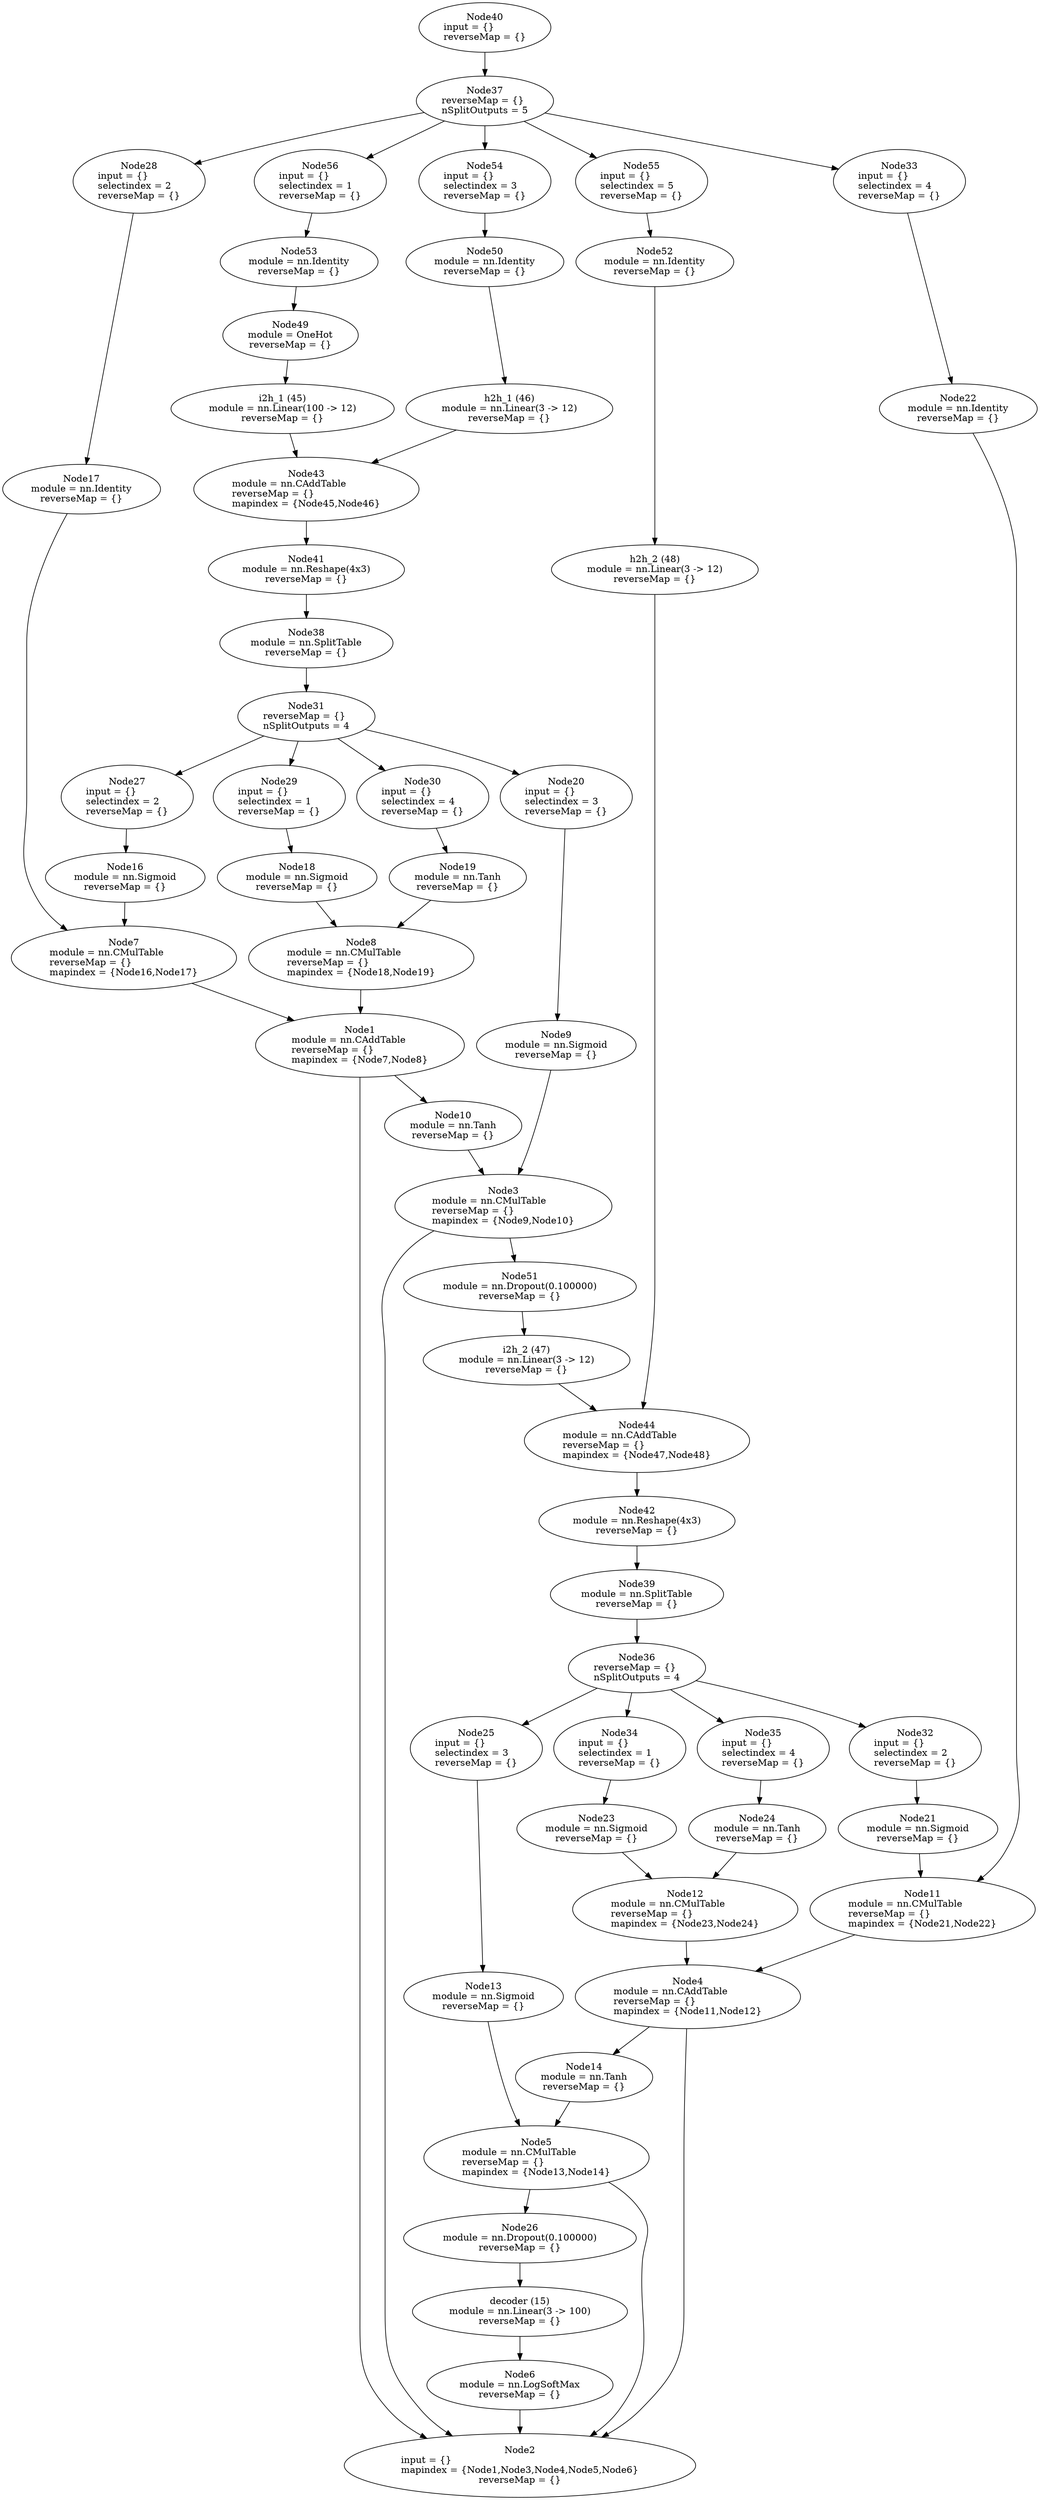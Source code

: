 digraph G {
	graph [bb="0,0,1312,3808"];
	node [label="\N",
		shape=oval
	];
	n1	 [height=1.3356,
		label="Node1\nmodule = nn.CAddTable\lreverseMap = {}\lmapindex = {Node7,Node8}",
		pos="468,2204",
		tooltip="[./model/LSTM.lua]:43_",
		width=3.4507];
	n2	 [height=1.3356,
		label="Node2\ninput = {}\lmapindex = {Node1,Node3,Node4,Node5,Node6}\lreverseMap = {}",
		pos="669,48",
		tooltip="[[C]]:-1_",
		width=5.7861];
	n1 -> n2	 [pos="e,557.56,88.732 466.76,2155.7 465.58,2106.9 464,2028.7 464,1961 464,1961 464,1961 464,281 464,212.43 460.7,185.16 504,132 516.24,\
116.97 531.91,104.41 548.69,93.987"];
	n10	 [height=1.041,
		label="Node10\nmodule = nn.Tanh\lreverseMap = {}",
		pos="582,2082",
		tooltip="[./model/LSTM.lua]:48_",
		width=2.3354];
	n1 -> n10	 [pos="e,549.67,2117 510.13,2158.7 520.74,2147.5 532.1,2135.5 542.58,2124.5"];
	n3	 [height=1.3356,
		label="Node3\nmodule = nn.CMulTable\lreverseMap = {}\lmapindex = {Node9,Node10}",
		pos="645,1960",
		tooltip="[./model/LSTM.lua]:48_",
		width=3.5652];
	n3 -> n2	 [pos="e,587.34,92.344 567.15,1921.6 549.32,1909.4 532.31,1894.3 521,1876 485.89,1819.2 502,1793.8 502,1727 502,1727 502,1727 502,281 502,\
211.95 505.2,187.71 546,132 555.12,119.55 566.7,108.39 579.09,98.588"];
	n51	 [height=1.041,
		label="Node51\nmodule = nn.Dropout(0.100000)\lreverseMap = {}",
		pos="669,1838",
		tooltip="[./model/LSTM.lua]:26_",
		width=3.8416];
	n3 -> n51	 [pos="e,661.69,1875.6 654.42,1911.9 656.15,1903.2 657.97,1894.2 659.7,1885.5"];
	n4	 [height=1.3356,
		label="Node4\nmodule = nn.CAddTable\lreverseMap = {}\lmapindex = {Node11,Node12}",
		pos="876,760",
		tooltip="[./model/LSTM.lua]:43_",
		width=3.7034];
	n4 -> n2	 [pos="e,768.71,90.468 875.69,711.7 875.4,662.92 875,584.64 875,517 875,517 875,517 875,281 875,210.41 866.06,185.49 820,132 808.06,118.13 \
793.2,106.15 777.51,95.953"];
	n14	 [height=1.041,
		label="Node14\nmodule = nn.Tanh\lreverseMap = {}",
		pos="752,638",
		tooltip="[./model/LSTM.lua]:48_",
		width=2.3354];
	n4 -> n14	 [pos="e,786.39,672.28 830.18,714.66 818.29,703.16 805.56,690.83 793.89,679.54"];
	n5	 [height=1.3356,
		label="Node5\nmodule = nn.CMulTable\lreverseMap = {}\lmapindex = {Node13,Node14}",
		pos="690,516",
		tooltip="[./model/LSTM.lua]:48_",
		width=3.7034];
	n5 -> n2	 [pos="e,753.08,92.144 772.03,477.86 789.63,465.85 805.94,450.68 816,432 832.02,402.26 817.5,389.74 816,356 811.54,255.93 843.64,217.23 \
791,132 783.23,119.43 772.77,108.31 761.23,98.62"];
	n26	 [height=1.041,
		label="Node26\nmodule = nn.Dropout(0.100000)\lreverseMap = {}",
		pos="669,394",
		tooltip="[./model/LSTM.lua]:56_",
		width=3.8416];
	n5 -> n26	 [pos="e,675.4,431.56 681.76,467.92 680.24,459.23 678.65,450.17 677.14,441.5"];
	n6	 [height=1.041,
		label="Node6\nmodule = nn.LogSoftMax\lreverseMap = {}",
		pos="669,170",
		tooltip="[./model/LSTM.lua]:58_",
		width=3.1506];
	n6 -> n2	 [pos="e,669,96.503 669,132.34 669,124.22 669,115.42 669,106.68"];
	n7	 [height=1.3356,
		label="Node7\nmodule = nn.CMulTable\lreverseMap = {}\lmapindex = {Node16,Node17}",
		pos="185,2336",
		tooltip="[./model/LSTM.lua]:44_",
		width=3.7034];
	n7 -> n1	 [pos="e,388.85,2241.4 266.1,2297.7 301.63,2281.4 343.42,2262.2 379.74,2245.5"];
	n8	 [height=1.3356,
		label="Node8\nmodule = nn.CMulTable\lreverseMap = {}\lmapindex = {Node18,Node19}",
		pos="470,2336",
		tooltip="[./model/LSTM.lua]:45_",
		width=3.7034];
	n8 -> n1	 [pos="e,468.73,2252.5 469.27,2287.7 469.15,2279.5 469.02,2271 468.89,2262.6"];
	n9	 [height=1.041,
		label="Node9\nmodule = nn.Sigmoid\lreverseMap = {}",
		pos="709,2204",
		tooltip="[./model/LSTM.lua]:39_",
		width=2.6788];
	n9 -> n3	 [pos="e,663.1,2007.6 702.63,2166.3 696.64,2133.9 686.84,2085.4 675,2044 672.49,2035.2 669.53,2026.1 666.46,2017.1"];
	n10 -> n3	 [pos="e,620.62,2007.4 600.73,2045.3 605.51,2036.2 610.76,2026.2 615.92,2016.4"];
	n11	 [height=1.3356,
		label="Node11\nmodule = nn.CMulTable\lreverseMap = {}\lmapindex = {Node21,Node22}",
		pos="1158,892",
		tooltip="[./model/LSTM.lua]:44_",
		width=3.7034];
	n11 -> n4	 [pos="e,956.82,798.26 1077.2,853.75 1042.5,837.77 1001.9,819.04 966.25,802.6"];
	n12	 [height=1.3356,
		label="Node12\nmodule = nn.CMulTable\lreverseMap = {}\lmapindex = {Node23,Node24}",
		pos="873,892",
		tooltip="[./model/LSTM.lua]:45_",
		width=3.7034];
	n12 -> n4	 [pos="e,874.9,808.48 874.09,843.7 874.28,835.54 874.48,826.99 874.67,818.6"];
	n13	 [height=1.041,
		label="Node13\nmodule = nn.Sigmoid\lreverseMap = {}",
		pos="627,760",
		tooltip="[./model/LSTM.lua]:39_",
		width=2.6788];
	n13 -> n5	 [pos="e,670.98,563.97 632.68,722.29 638.11,689.81 647.21,641.29 659,600 661.48,591.31 664.45,582.24 667.57,573.42"];
	n14 -> n5	 [pos="e,714,563.45 733.57,601.32 728.87,592.22 723.7,582.23 718.62,572.4"];
	n15	 [height=1.041,
		label="decoder (15)\nmodule = nn.Linear(3 -> 100)\lreverseMap = {}",
		pos="669,282",
		tooltip="[./model/LSTM.lua]:57_",
		width=3.5652];
	n15 -> n6	 [pos="e,669,207.84 669,244.37 669,235.93 669,226.83 669,218.01"];
	n16	 [height=1.041,
		label="Node16\nmodule = nn.Sigmoid\lreverseMap = {}",
		pos="197,2458",
		tooltip="[./model/LSTM.lua]:38_",
		width=2.6788];
	n16 -> n7	 [pos="e,189.71,2384.1 193.33,2420.3 192.5,2412 191.6,2403 190.71,2394.1"];
	n17	 [height=1.041,
		label="Node17\nmodule = nn.Identity\lreverseMap = {}",
		pos="94,3048",
		tooltip="[./model/LSTM.lua]:10_",
		width=2.6117];
	n17 -> n7	 [pos="e,124.28,2378.9 88.392,3010.5 81.873,2964.9 72,2884.4 72,2815 72,2815 72,2815 72,2579 72,2507.8 57.934,2483 91,2420 97.512,2407.6 \
106.69,2396.2 116.79,2386"];
	n18	 [height=1.041,
		label="Node18\nmodule = nn.Sigmoid\lreverseMap = {}",
		pos="409,2458",
		tooltip="[./model/LSTM.lua]:37_",
		width=2.6788];
	n18 -> n8	 [pos="e,446.28,2383.7 427.3,2421 431.82,2412.1 436.77,2402.4 441.65,2392.8"];
	n19	 [height=1.041,
		label="Node19\nmodule = nn.Tanh\lreverseMap = {}",
		pos="608,2458",
		tooltip="[./model/LSTM.lua]:41_",
		width=2.3354];
	n19 -> n8	 [pos="e,520.35,2380.8 570.29,2424.2 557.3,2412.9 542.42,2400 528.18,2387.6"];
	n20	 [height=1.3356,
		label="Node20\ninput = {}\lselectindex = 3\lreverseMap = {}",
		pos="727,2580",
		tooltip="[./model/LSTM.lua]:35_-3",
		width=2.1497];
	n20 -> n9	 [pos="e,710.76,2241.6 724.72,2531.6 721.25,2459.6 714.7,2323.3 711.25,2251.7"];
	n21	 [height=1.041,
		label="Node21\nmodule = nn.Sigmoid\lreverseMap = {}",
		pos="1155,1014",
		tooltip="[./model/LSTM.lua]:38_",
		width=2.6788];
	n21 -> n11	 [pos="e,1156.8,940.5 1155.9,976.34 1156.1,968.22 1156.3,959.42 1156.6,950.68"];
	n22	 [height=1.041,
		label="Node22\nmodule = nn.Identity\lreverseMap = {}",
		pos="1218,3170",
		tooltip="[./model/LSTM.lua]:10_",
		width=2.6117];
	n22 -> n11	 [pos="e,1223.5,933.88 1233.3,3132.8 1251.7,3086.2 1280,3002 1280,2927 1280,2927 1280,2927 1280,1135 1280,1063.8 1294.5,1038.3 1260,976 \
1252.7,962.82 1242.4,950.91 1231.1,940.5"];
	n23	 [height=1.041,
		label="Node23\nmodule = nn.Sigmoid\lreverseMap = {}",
		pos="757,1014",
		tooltip="[./model/LSTM.lua]:37_",
		width=2.6788];
	n23 -> n12	 [pos="e,829.79,937.7 790.24,978.61 800.35,968.16 811.69,956.43 822.65,945.08"];
	n24	 [height=1.041,
		label="Node24\nmodule = nn.Tanh\lreverseMap = {}",
		pos="956,1014",
		tooltip="[./model/LSTM.lua]:41_",
		width=2.3354];
	n24 -> n12	 [pos="e,904.83,939.02 931.77,977.97 925.12,968.36 917.76,957.71 910.56,947.3"];
	n25	 [height=1.3356,
		label="Node25\ninput = {}\lselectindex = 3\lreverseMap = {}",
		pos="617,1136",
		tooltip="[./model/LSTM.lua]:35_-3",
		width=2.1497];
	n25 -> n13	 [pos="e,626.02,797.62 618.27,1087.6 620.19,1015.6 623.84,879.34 625.75,807.7"];
	n26 -> n15	 [pos="e,669,319.84 669,356.37 669,347.93 669,338.83 669,330.01"];
	n27	 [height=1.3356,
		label="Node27\ninput = {}\lselectindex = 2\lreverseMap = {}",
		pos="201,2580",
		tooltip="[./model/LSTM.lua]:35_-2",
		width=2.1497];
	n27 -> n16	 [pos="e,198.22,2495.6 199.43,2531.9 199.14,2523.3 198.85,2514.4 198.56,2505.8"];
	n28	 [height=1.3356,
		label="Node28\ninput = {}\lselectindex = 2\lreverseMap = {}",
		pos="190,3536",
		tooltip="[[C]]:-1_-2",
		width=2.1497];
	n28 -> n17	 [pos="e,101.22,3085.5 180.71,3488 162.32,3394.9 121.48,3188.1 103.18,3095.5"];
	n29	 [height=1.3356,
		label="Node29\ninput = {}\lselectindex = 1\lreverseMap = {}",
		pos="379,2580",
		tooltip="[./model/LSTM.lua]:35_-1",
		width=2.1497];
	n29 -> n18	 [pos="e,399.9,2495.4 390.68,2532.3 392.91,2523.4 395.23,2514.1 397.45,2505.2"];
	n30	 [height=1.3356,
		label="Node30\ninput = {}\lselectindex = 4\lreverseMap = {}",
		pos="553,2580",
		tooltip="[./model/LSTM.lua]:35_-4",
		width=2.1497];
	n30 -> n19	 [pos="e,591.46,2495.1 573.79,2533.6 578.17,2524.1 582.8,2514 587.18,2504.4"];
	n31	 [height=1.041,
		label="Node31\nreverseMap = {}\lnSplitOutputs = 4",
		pos="470,2702",
		tooltip="[./model/LSTM.lua]:35_ split at [./model/LSTM.lua]:35-mnode",
		width=2.2307];
	n31 -> n20	 [pos="e,669.6,2612.5 529.59,2676.7 562.2,2663 603.16,2645.3 639,2628 646.02,2624.6 653.29,2621 660.51,2617.3"];
	n31 -> n27	 [pos="e,259.37,2612.1 408.88,2677.5 374.27,2663.8 330.35,2645.7 292,2628 284.34,2624.5 276.4,2620.6 268.54,2616.7"];
	n31 -> n29	 [pos="e,411.4,2623.7 443.68,2666.3 435.49,2655.5 426.29,2643.4 417.45,2631.7"];
	n31 -> n30	 [pos="e,522.99,2624.4 494.23,2666 501.4,2655.6 509.4,2644 517.14,2632.8"];
	n32	 [height=1.3356,
		label="Node32\ninput = {}\lselectindex = 2\lreverseMap = {}",
		pos="1139,1136",
		tooltip="[./model/LSTM.lua]:35_-2",
		width=2.1497];
	n32 -> n21	 [pos="e,1150.1,1051.6 1145.3,1087.9 1146.4,1079.2 1147.6,1070.2 1148.8,1061.5"];
	n33	 [height=1.3356,
		label="Node33\ninput = {}\lselectindex = 4\lreverseMap = {}",
		pos="1069,3292",
		tooltip="[[C]]:-1_-4",
		width=2.1497];
	n33 -> n22	 [pos="e,1177,3204 1115.7,3253.4 1132.6,3239.8 1151.7,3224.4 1168.8,3210.7"];
	n34	 [height=1.3356,
		label="Node34\ninput = {}\lselectindex = 1\lreverseMap = {}",
		pos="791,1136",
		tooltip="[./model/LSTM.lua]:35_-1",
		width=2.1497];
	n34 -> n23	 [pos="e,767.37,1051.6 777.85,1088.6 775.33,1079.7 772.68,1070.4 770.16,1061.4"];
	n35	 [height=1.3356,
		label="Node35\ninput = {}\lselectindex = 4\lreverseMap = {}",
		pos="965,1136",
		tooltip="[./model/LSTM.lua]:35_-4",
		width=2.1497];
	n35 -> n24	 [pos="e,958.74,1051.6 961.47,1087.9 960.82,1079.3 960.15,1070.4 959.51,1061.8"];
	n36	 [height=1.041,
		label="Node36\nreverseMap = {}\lnSplitOutputs = 4",
		pos="818,1258",
		tooltip="[./model/LSTM.lua]:35_ split at [./model/LSTM.lua]:35-mnode",
		width=2.2307];
	n36 -> n25	 [pos="e,672.31,1170 769.34,1228 742.81,1212.1 709.64,1192.3 681.03,1175.2"];
	n36 -> n32	 [pos="e,1082.5,1169.2 887.26,1239 934.25,1225.9 997.35,1206.5 1051,1184 1058.3,1180.9 1065.8,1177.5 1073.2,1173.8"];
	n36 -> n34	 [pos="e,801.54,1183.9 809.83,1220.7 807.91,1212.2 805.83,1202.9 803.76,1193.7"];
	n36 -> n35	 [pos="e,918.75,1174.8 857.01,1225.2 873.46,1211.7 892.89,1195.9 910.7,1181.3"];
	n37	 [height=1.041,
		label="Node37\nreverseMap = {}\lnSplitOutputs = 5",
		pos="630,3658",
		tooltip="[[C]]:-1_ split at [...haozhang/torch/install/share/lua/5.1/nngraph/gmodule.lua]:96-mnode",
		width=2.2307];
	n37 -> n28	 [pos="e,259.12,3558 559.96,3639.5 503.01,3625.1 420.64,3603.9 349,3584 322.81,3576.7 294.3,3568.4 268.76,3560.8"];
	n37 -> n33	 [pos="e,1055.7,3339.5 709.56,3652.5 769.03,3645.4 849.49,3627.8 906,3584 983.71,3523.8 1030,3415.4 1052.4,3349.3"];
	n54	 [height=1.3356,
		label="Node54\ninput = {}\lselectindex = 3\lreverseMap = {}",
		pos="630,3536",
		tooltip="[[C]]:-1_-3",
		width=2.1497];
	n37 -> n54	 [pos="e,630,3584.5 630,3620.3 630,3612.2 630,3603.4 630,3594.7"];
	n55	 [height=1.3356,
		label="Node55\ninput = {}\lselectindex = 5\lreverseMap = {}",
		pos="820,3536",
		tooltip="[[C]]:-1_-5",
		width=2.1497];
	n37 -> n55	 [pos="e,766.53,3570.8 676.97,3627.3 701.35,3611.9 731.47,3592.9 757.77,3576.3"];
	n56	 [height=1.3356,
		label="Node56\ninput = {}\lselectindex = 1\lreverseMap = {}",
		pos="436,3536",
		tooltip="[[C]]:-1_-1",
		width=2.1497];
	n37 -> n56	 [pos="e,490.17,3570.5 582.54,3627.6 557.34,3612.1 526.03,3592.7 498.84,3575.9"];
	n38	 [height=1.041,
		label="Node38\nmodule = nn.SplitTable\lreverseMap = {}",
		pos="470,2814",
		tooltip="[./model/LSTM.lua]:35_",
		width=2.8742];
	n38 -> n31	 [pos="e,470,2739.8 470,2776.4 470,2767.9 470,2758.8 470,2750"];
	n39	 [height=1.041,
		label="Node39\nmodule = nn.SplitTable\lreverseMap = {}",
		pos="818,1370",
		tooltip="[./model/LSTM.lua]:35_",
		width=2.8742];
	n39 -> n36	 [pos="e,818,1295.8 818,1332.4 818,1323.9 818,1314.8 818,1306"];
	n40	 [height=1.041,
		label="Node40\ninput = {}\lreverseMap = {}",
		pos="630,3770",
		tooltip="[[C]]:-1_",
		width=2.1497];
	n40 -> n37	 [pos="e,630,3695.8 630,3732.4 630,3723.9 630,3714.8 630,3706"];
	n41	 [height=1.041,
		label="Node41\nmodule = nn.Reshape(4x3)\lreverseMap = {}",
		pos="470,2926",
		tooltip="[./model/LSTM.lua]:34_",
		width=3.2553];
	n41 -> n38	 [pos="e,470,2851.8 470,2888.4 470,2879.9 470,2870.8 470,2862"];
	n42	 [height=1.041,
		label="Node42\nmodule = nn.Reshape(4x3)\lreverseMap = {}",
		pos="818,1482",
		tooltip="[./model/LSTM.lua]:34_",
		width=3.2553];
	n42 -> n39	 [pos="e,818,1407.8 818,1444.4 818,1435.9 818,1426.8 818,1418"];
	n43	 [height=1.3356,
		label="Node43\nmodule = nn.CAddTable\lreverseMap = {}\lmapindex = {Node45,Node46}",
		pos="470,3048",
		tooltip="[./model/LSTM.lua]:32_",
		width=3.7034];
	n43 -> n41	 [pos="e,470,2963.7 470,2999.6 470,2991.1 470,2982.3 470,2973.8"];
	n44	 [height=1.3356,
		label="Node44\nmodule = nn.CAddTable\lreverseMap = {}\lmapindex = {Node47,Node48}",
		pos="818,1604",
		tooltip="[./model/LSTM.lua]:32_",
		width=3.7034];
	n44 -> n42	 [pos="e,818,1519.7 818,1555.6 818,1547.1 818,1538.3 818,1529.8"];
	n45	 [height=1.041,
		label="i2h_1 (45)\nmodule = nn.Linear(100 -> 12)\lreverseMap = {}",
		pos="386,3170",
		tooltip="[./model/LSTM.lua]:30_",
		width=3.7034];
	n45 -> n43	 [pos="e,437.95,3094.8 411.2,3133 417.77,3123.6 425,3113.3 432.07,3103.2"];
	n46	 [height=1.041,
		label="h2h_1 (46)\nmodule = nn.Linear(3 -> 12)\lreverseMap = {}",
		pos="662,3170",
		tooltip="[./model/LSTM.lua]:31_",
		width=3.4507];
	n46 -> n43	 [pos="e,535.63,3090 609.28,3136.1 589.19,3123.5 565.9,3108.9 544.18,3095.4"];
	n47	 [height=1.041,
		label="i2h_2 (47)\nmodule = nn.Linear(3 -> 12)\lreverseMap = {}",
		pos="676,1726",
		tooltip="[./model/LSTM.lua]:30_",
		width=3.4507];
	n47 -> n44	 [pos="e,766.66,1648.4 717.07,1690.3 730.13,1679.3 744.85,1666.8 758.92,1654.9"];
	n48	 [height=1.041,
		label="h2h_2 (48)\nmodule = nn.Linear(3 -> 12)\lreverseMap = {}",
		pos="836,2926",
		tooltip="[./model/LSTM.lua]:31_",
		width=3.4507];
	n48 -> n44	 [pos="e,823.84,1652.5 836,2888.5 836,2844.5 836,2768.3 836,2703 836,2703 836,2703 836,1837 836,1777.3 830.01,1709.3 824.94,1662.4"];
	n49	 [height=1.041,
		label="Node49\nmodule = OneHot\lreverseMap = {}",
		pos="405,3292",
		tooltip="[./model/LSTM.lua]:22_",
		width=2.2781];
	n49 -> n45	 [pos="e,391.83,3207.8 399.2,3254.3 397.37,3242.8 395.33,3229.9 393.41,3217.8"];
	n50	 [height=1.041,
		label="Node50\nmodule = nn.Identity\lreverseMap = {}",
		pos="630,3414",
		tooltip="[./model/LSTM.lua]:11_",
		width=2.6117];
	n50 -> n46	 [pos="e,657.14,3207.8 634.83,3376.5 640.43,3334.2 649.67,3264.2 655.8,3217.9"];
	n51 -> n47	 [pos="e,673.66,1763.8 671.33,1800.4 671.87,1791.9 672.45,1782.8 673.01,1774"];
	n52	 [height=1.041,
		label="Node52\nmodule = nn.Identity\lreverseMap = {}",
		pos="836,3414",
		tooltip="[./model/LSTM.lua]:11_",
		width=2.6117];
	n52 -> n48	 [pos="e,836,2963.6 836,3376.5 836,3289.5 836,3070.1 836,2973.7"];
	n53	 [height=1.041,
		label="Node53\nmodule = nn.Identity\lreverseMap = {}",
		pos="415,3414",
		tooltip="[./model/LSTM.lua]:8_",
		width=2.6117];
	n53 -> n49	 [pos="e,408.07,3329.8 411.95,3376.3 410.99,3364.9 409.93,3352.2 408.93,3340.2"];
	n54 -> n50	 [pos="e,630,3451.7 630,3487.6 630,3479.1 630,3470.3 630,3461.8"];
	n55 -> n52	 [pos="e,831.13,3451.6 826.28,3487.9 827.44,3479.2 828.64,3470.2 829.8,3461.5"];
	n56 -> n53	 [pos="e,421.4,3451.6 427.76,3487.9 426.24,3479.2 424.65,3470.2 423.14,3461.5"];
}
